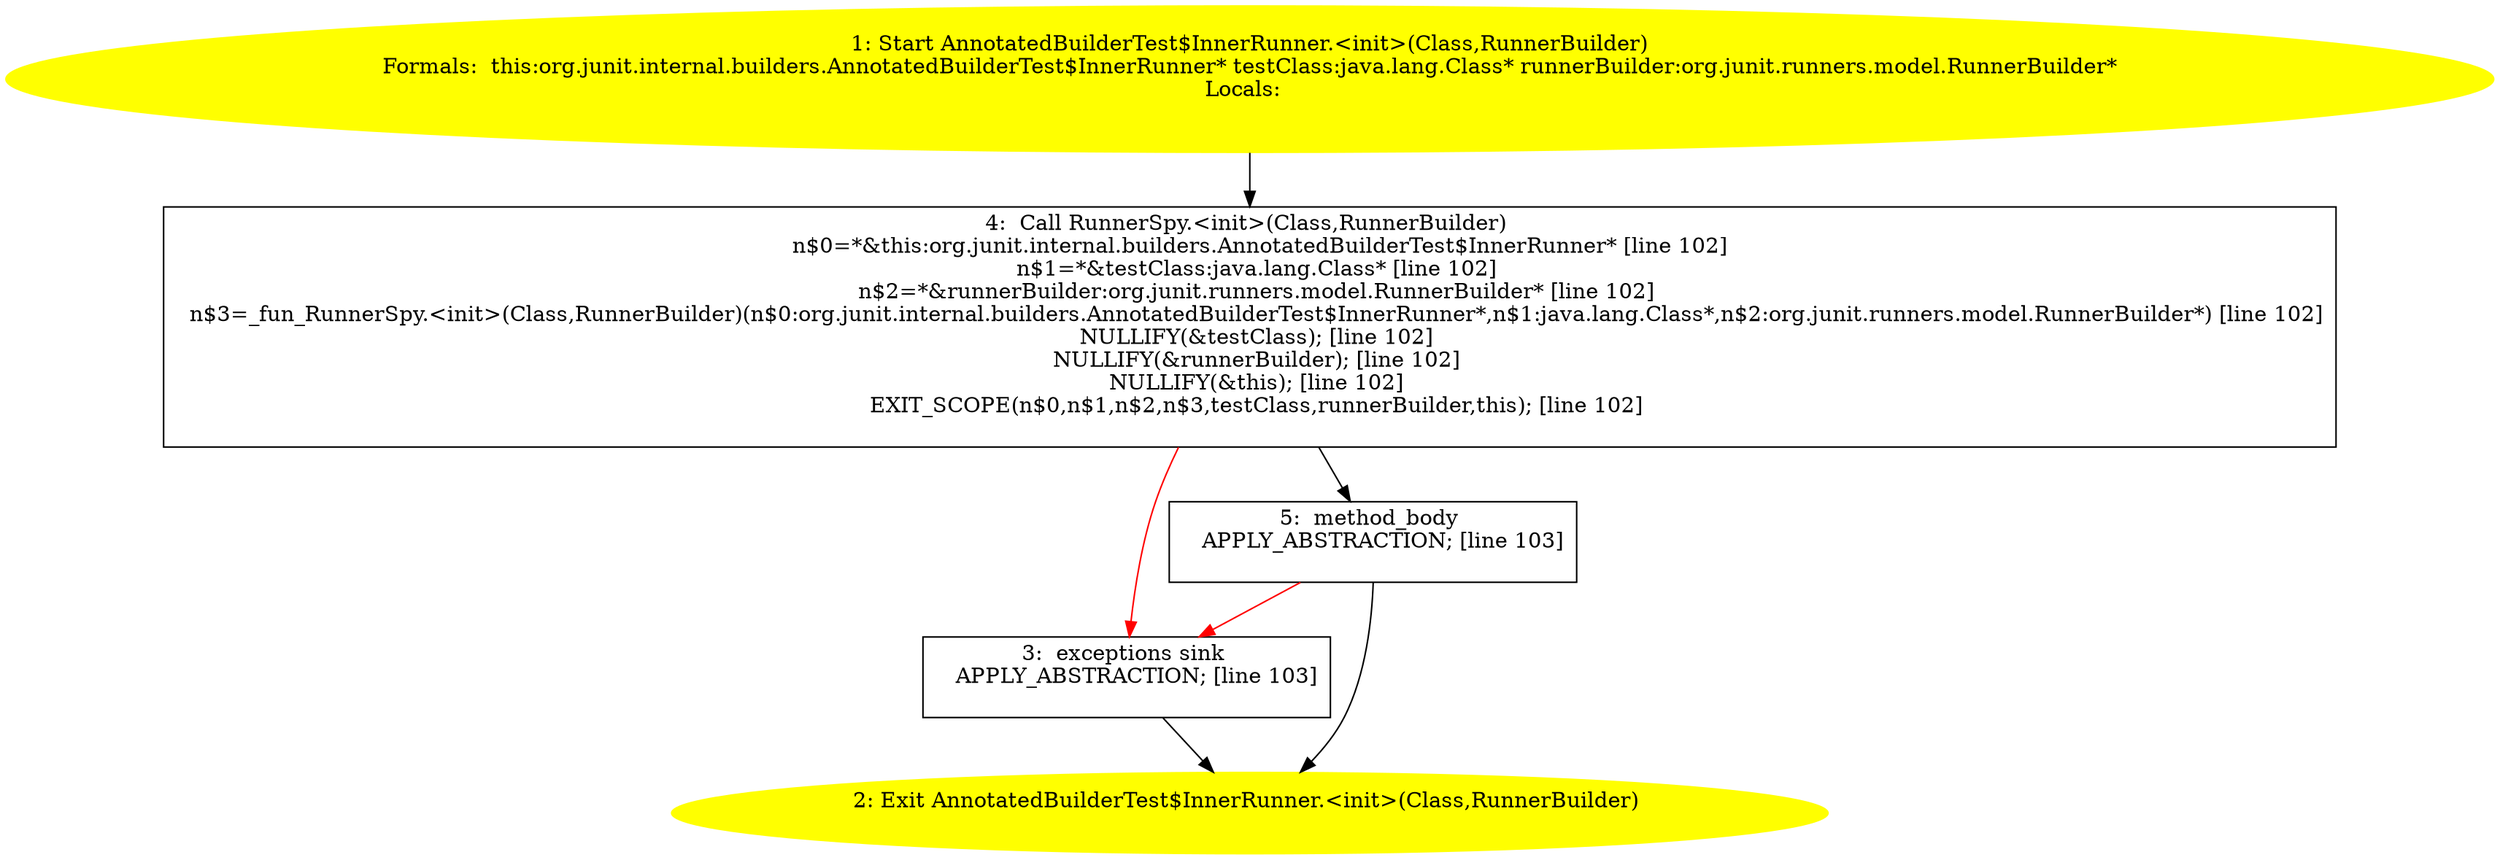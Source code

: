 /* @generated */
digraph cfg {
"org.junit.internal.builders.AnnotatedBuilderTest$InnerRunner.<init>(java.lang.Class,org.junit.runner.f66bdcb2038529beb9069c9105204fb0_1" [label="1: Start AnnotatedBuilderTest$InnerRunner.<init>(Class,RunnerBuilder)\nFormals:  this:org.junit.internal.builders.AnnotatedBuilderTest$InnerRunner* testClass:java.lang.Class* runnerBuilder:org.junit.runners.model.RunnerBuilder*\nLocals:  \n  " color=yellow style=filled]
	

	 "org.junit.internal.builders.AnnotatedBuilderTest$InnerRunner.<init>(java.lang.Class,org.junit.runner.f66bdcb2038529beb9069c9105204fb0_1" -> "org.junit.internal.builders.AnnotatedBuilderTest$InnerRunner.<init>(java.lang.Class,org.junit.runner.f66bdcb2038529beb9069c9105204fb0_4" ;
"org.junit.internal.builders.AnnotatedBuilderTest$InnerRunner.<init>(java.lang.Class,org.junit.runner.f66bdcb2038529beb9069c9105204fb0_2" [label="2: Exit AnnotatedBuilderTest$InnerRunner.<init>(Class,RunnerBuilder) \n  " color=yellow style=filled]
	

"org.junit.internal.builders.AnnotatedBuilderTest$InnerRunner.<init>(java.lang.Class,org.junit.runner.f66bdcb2038529beb9069c9105204fb0_3" [label="3:  exceptions sink \n   APPLY_ABSTRACTION; [line 103]\n " shape="box"]
	

	 "org.junit.internal.builders.AnnotatedBuilderTest$InnerRunner.<init>(java.lang.Class,org.junit.runner.f66bdcb2038529beb9069c9105204fb0_3" -> "org.junit.internal.builders.AnnotatedBuilderTest$InnerRunner.<init>(java.lang.Class,org.junit.runner.f66bdcb2038529beb9069c9105204fb0_2" ;
"org.junit.internal.builders.AnnotatedBuilderTest$InnerRunner.<init>(java.lang.Class,org.junit.runner.f66bdcb2038529beb9069c9105204fb0_4" [label="4:  Call RunnerSpy.<init>(Class,RunnerBuilder) \n   n$0=*&this:org.junit.internal.builders.AnnotatedBuilderTest$InnerRunner* [line 102]\n  n$1=*&testClass:java.lang.Class* [line 102]\n  n$2=*&runnerBuilder:org.junit.runners.model.RunnerBuilder* [line 102]\n  n$3=_fun_RunnerSpy.<init>(Class,RunnerBuilder)(n$0:org.junit.internal.builders.AnnotatedBuilderTest$InnerRunner*,n$1:java.lang.Class*,n$2:org.junit.runners.model.RunnerBuilder*) [line 102]\n  NULLIFY(&testClass); [line 102]\n  NULLIFY(&runnerBuilder); [line 102]\n  NULLIFY(&this); [line 102]\n  EXIT_SCOPE(n$0,n$1,n$2,n$3,testClass,runnerBuilder,this); [line 102]\n " shape="box"]
	

	 "org.junit.internal.builders.AnnotatedBuilderTest$InnerRunner.<init>(java.lang.Class,org.junit.runner.f66bdcb2038529beb9069c9105204fb0_4" -> "org.junit.internal.builders.AnnotatedBuilderTest$InnerRunner.<init>(java.lang.Class,org.junit.runner.f66bdcb2038529beb9069c9105204fb0_5" ;
	 "org.junit.internal.builders.AnnotatedBuilderTest$InnerRunner.<init>(java.lang.Class,org.junit.runner.f66bdcb2038529beb9069c9105204fb0_4" -> "org.junit.internal.builders.AnnotatedBuilderTest$InnerRunner.<init>(java.lang.Class,org.junit.runner.f66bdcb2038529beb9069c9105204fb0_3" [color="red" ];
"org.junit.internal.builders.AnnotatedBuilderTest$InnerRunner.<init>(java.lang.Class,org.junit.runner.f66bdcb2038529beb9069c9105204fb0_5" [label="5:  method_body \n   APPLY_ABSTRACTION; [line 103]\n " shape="box"]
	

	 "org.junit.internal.builders.AnnotatedBuilderTest$InnerRunner.<init>(java.lang.Class,org.junit.runner.f66bdcb2038529beb9069c9105204fb0_5" -> "org.junit.internal.builders.AnnotatedBuilderTest$InnerRunner.<init>(java.lang.Class,org.junit.runner.f66bdcb2038529beb9069c9105204fb0_2" ;
	 "org.junit.internal.builders.AnnotatedBuilderTest$InnerRunner.<init>(java.lang.Class,org.junit.runner.f66bdcb2038529beb9069c9105204fb0_5" -> "org.junit.internal.builders.AnnotatedBuilderTest$InnerRunner.<init>(java.lang.Class,org.junit.runner.f66bdcb2038529beb9069c9105204fb0_3" [color="red" ];
}
